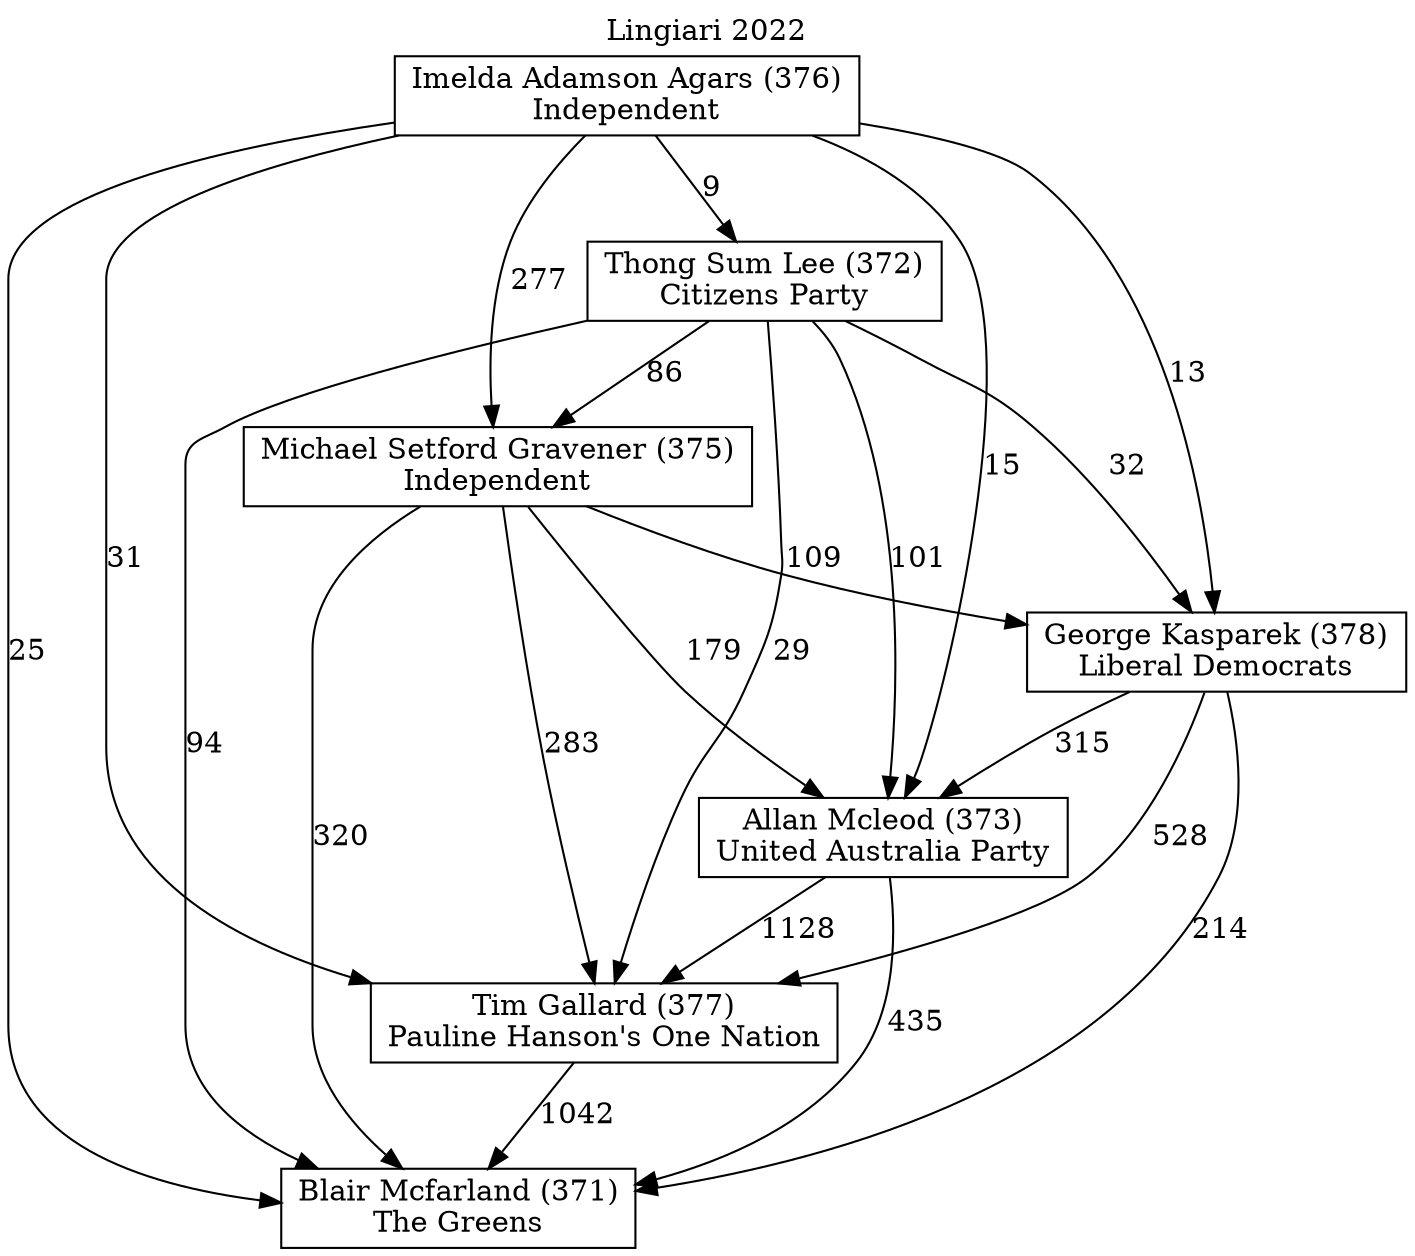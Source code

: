 // House preference flow
digraph "Blair Mcfarland (371)_Lingiari_2022" {
	graph [label="Lingiari 2022" labelloc=t mclimit=10]
	node [shape=box]
	"Blair Mcfarland (371)" [label="Blair Mcfarland (371)
The Greens"]
	"Tim Gallard (377)" [label="Tim Gallard (377)
Pauline Hanson's One Nation"]
	"Allan Mcleod (373)" [label="Allan Mcleod (373)
United Australia Party"]
	"George Kasparek (378)" [label="George Kasparek (378)
Liberal Democrats"]
	"Michael Setford Gravener (375)" [label="Michael Setford Gravener (375)
Independent"]
	"Thong Sum Lee (372)" [label="Thong Sum Lee (372)
Citizens Party"]
	"Imelda Adamson Agars (376)" [label="Imelda Adamson Agars (376)
Independent"]
	"Blair Mcfarland (371)" [label="Blair Mcfarland (371)
The Greens"]
	"Allan Mcleod (373)" [label="Allan Mcleod (373)
United Australia Party"]
	"George Kasparek (378)" [label="George Kasparek (378)
Liberal Democrats"]
	"Michael Setford Gravener (375)" [label="Michael Setford Gravener (375)
Independent"]
	"Thong Sum Lee (372)" [label="Thong Sum Lee (372)
Citizens Party"]
	"Imelda Adamson Agars (376)" [label="Imelda Adamson Agars (376)
Independent"]
	"Blair Mcfarland (371)" [label="Blair Mcfarland (371)
The Greens"]
	"George Kasparek (378)" [label="George Kasparek (378)
Liberal Democrats"]
	"Michael Setford Gravener (375)" [label="Michael Setford Gravener (375)
Independent"]
	"Thong Sum Lee (372)" [label="Thong Sum Lee (372)
Citizens Party"]
	"Imelda Adamson Agars (376)" [label="Imelda Adamson Agars (376)
Independent"]
	"Blair Mcfarland (371)" [label="Blair Mcfarland (371)
The Greens"]
	"Michael Setford Gravener (375)" [label="Michael Setford Gravener (375)
Independent"]
	"Thong Sum Lee (372)" [label="Thong Sum Lee (372)
Citizens Party"]
	"Imelda Adamson Agars (376)" [label="Imelda Adamson Agars (376)
Independent"]
	"Blair Mcfarland (371)" [label="Blair Mcfarland (371)
The Greens"]
	"Thong Sum Lee (372)" [label="Thong Sum Lee (372)
Citizens Party"]
	"Imelda Adamson Agars (376)" [label="Imelda Adamson Agars (376)
Independent"]
	"Blair Mcfarland (371)" [label="Blair Mcfarland (371)
The Greens"]
	"Imelda Adamson Agars (376)" [label="Imelda Adamson Agars (376)
Independent"]
	"Imelda Adamson Agars (376)" [label="Imelda Adamson Agars (376)
Independent"]
	"Thong Sum Lee (372)" [label="Thong Sum Lee (372)
Citizens Party"]
	"Imelda Adamson Agars (376)" [label="Imelda Adamson Agars (376)
Independent"]
	"Imelda Adamson Agars (376)" [label="Imelda Adamson Agars (376)
Independent"]
	"Michael Setford Gravener (375)" [label="Michael Setford Gravener (375)
Independent"]
	"Thong Sum Lee (372)" [label="Thong Sum Lee (372)
Citizens Party"]
	"Imelda Adamson Agars (376)" [label="Imelda Adamson Agars (376)
Independent"]
	"Michael Setford Gravener (375)" [label="Michael Setford Gravener (375)
Independent"]
	"Imelda Adamson Agars (376)" [label="Imelda Adamson Agars (376)
Independent"]
	"Imelda Adamson Agars (376)" [label="Imelda Adamson Agars (376)
Independent"]
	"Thong Sum Lee (372)" [label="Thong Sum Lee (372)
Citizens Party"]
	"Imelda Adamson Agars (376)" [label="Imelda Adamson Agars (376)
Independent"]
	"Imelda Adamson Agars (376)" [label="Imelda Adamson Agars (376)
Independent"]
	"George Kasparek (378)" [label="George Kasparek (378)
Liberal Democrats"]
	"Michael Setford Gravener (375)" [label="Michael Setford Gravener (375)
Independent"]
	"Thong Sum Lee (372)" [label="Thong Sum Lee (372)
Citizens Party"]
	"Imelda Adamson Agars (376)" [label="Imelda Adamson Agars (376)
Independent"]
	"George Kasparek (378)" [label="George Kasparek (378)
Liberal Democrats"]
	"Thong Sum Lee (372)" [label="Thong Sum Lee (372)
Citizens Party"]
	"Imelda Adamson Agars (376)" [label="Imelda Adamson Agars (376)
Independent"]
	"George Kasparek (378)" [label="George Kasparek (378)
Liberal Democrats"]
	"Imelda Adamson Agars (376)" [label="Imelda Adamson Agars (376)
Independent"]
	"Imelda Adamson Agars (376)" [label="Imelda Adamson Agars (376)
Independent"]
	"Thong Sum Lee (372)" [label="Thong Sum Lee (372)
Citizens Party"]
	"Imelda Adamson Agars (376)" [label="Imelda Adamson Agars (376)
Independent"]
	"Imelda Adamson Agars (376)" [label="Imelda Adamson Agars (376)
Independent"]
	"Michael Setford Gravener (375)" [label="Michael Setford Gravener (375)
Independent"]
	"Thong Sum Lee (372)" [label="Thong Sum Lee (372)
Citizens Party"]
	"Imelda Adamson Agars (376)" [label="Imelda Adamson Agars (376)
Independent"]
	"Michael Setford Gravener (375)" [label="Michael Setford Gravener (375)
Independent"]
	"Imelda Adamson Agars (376)" [label="Imelda Adamson Agars (376)
Independent"]
	"Imelda Adamson Agars (376)" [label="Imelda Adamson Agars (376)
Independent"]
	"Thong Sum Lee (372)" [label="Thong Sum Lee (372)
Citizens Party"]
	"Imelda Adamson Agars (376)" [label="Imelda Adamson Agars (376)
Independent"]
	"Imelda Adamson Agars (376)" [label="Imelda Adamson Agars (376)
Independent"]
	"Allan Mcleod (373)" [label="Allan Mcleod (373)
United Australia Party"]
	"George Kasparek (378)" [label="George Kasparek (378)
Liberal Democrats"]
	"Michael Setford Gravener (375)" [label="Michael Setford Gravener (375)
Independent"]
	"Thong Sum Lee (372)" [label="Thong Sum Lee (372)
Citizens Party"]
	"Imelda Adamson Agars (376)" [label="Imelda Adamson Agars (376)
Independent"]
	"Allan Mcleod (373)" [label="Allan Mcleod (373)
United Australia Party"]
	"Michael Setford Gravener (375)" [label="Michael Setford Gravener (375)
Independent"]
	"Thong Sum Lee (372)" [label="Thong Sum Lee (372)
Citizens Party"]
	"Imelda Adamson Agars (376)" [label="Imelda Adamson Agars (376)
Independent"]
	"Allan Mcleod (373)" [label="Allan Mcleod (373)
United Australia Party"]
	"Thong Sum Lee (372)" [label="Thong Sum Lee (372)
Citizens Party"]
	"Imelda Adamson Agars (376)" [label="Imelda Adamson Agars (376)
Independent"]
	"Allan Mcleod (373)" [label="Allan Mcleod (373)
United Australia Party"]
	"Imelda Adamson Agars (376)" [label="Imelda Adamson Agars (376)
Independent"]
	"Imelda Adamson Agars (376)" [label="Imelda Adamson Agars (376)
Independent"]
	"Thong Sum Lee (372)" [label="Thong Sum Lee (372)
Citizens Party"]
	"Imelda Adamson Agars (376)" [label="Imelda Adamson Agars (376)
Independent"]
	"Imelda Adamson Agars (376)" [label="Imelda Adamson Agars (376)
Independent"]
	"Michael Setford Gravener (375)" [label="Michael Setford Gravener (375)
Independent"]
	"Thong Sum Lee (372)" [label="Thong Sum Lee (372)
Citizens Party"]
	"Imelda Adamson Agars (376)" [label="Imelda Adamson Agars (376)
Independent"]
	"Michael Setford Gravener (375)" [label="Michael Setford Gravener (375)
Independent"]
	"Imelda Adamson Agars (376)" [label="Imelda Adamson Agars (376)
Independent"]
	"Imelda Adamson Agars (376)" [label="Imelda Adamson Agars (376)
Independent"]
	"Thong Sum Lee (372)" [label="Thong Sum Lee (372)
Citizens Party"]
	"Imelda Adamson Agars (376)" [label="Imelda Adamson Agars (376)
Independent"]
	"Imelda Adamson Agars (376)" [label="Imelda Adamson Agars (376)
Independent"]
	"George Kasparek (378)" [label="George Kasparek (378)
Liberal Democrats"]
	"Michael Setford Gravener (375)" [label="Michael Setford Gravener (375)
Independent"]
	"Thong Sum Lee (372)" [label="Thong Sum Lee (372)
Citizens Party"]
	"Imelda Adamson Agars (376)" [label="Imelda Adamson Agars (376)
Independent"]
	"George Kasparek (378)" [label="George Kasparek (378)
Liberal Democrats"]
	"Thong Sum Lee (372)" [label="Thong Sum Lee (372)
Citizens Party"]
	"Imelda Adamson Agars (376)" [label="Imelda Adamson Agars (376)
Independent"]
	"George Kasparek (378)" [label="George Kasparek (378)
Liberal Democrats"]
	"Imelda Adamson Agars (376)" [label="Imelda Adamson Agars (376)
Independent"]
	"Imelda Adamson Agars (376)" [label="Imelda Adamson Agars (376)
Independent"]
	"Thong Sum Lee (372)" [label="Thong Sum Lee (372)
Citizens Party"]
	"Imelda Adamson Agars (376)" [label="Imelda Adamson Agars (376)
Independent"]
	"Imelda Adamson Agars (376)" [label="Imelda Adamson Agars (376)
Independent"]
	"Michael Setford Gravener (375)" [label="Michael Setford Gravener (375)
Independent"]
	"Thong Sum Lee (372)" [label="Thong Sum Lee (372)
Citizens Party"]
	"Imelda Adamson Agars (376)" [label="Imelda Adamson Agars (376)
Independent"]
	"Michael Setford Gravener (375)" [label="Michael Setford Gravener (375)
Independent"]
	"Imelda Adamson Agars (376)" [label="Imelda Adamson Agars (376)
Independent"]
	"Imelda Adamson Agars (376)" [label="Imelda Adamson Agars (376)
Independent"]
	"Thong Sum Lee (372)" [label="Thong Sum Lee (372)
Citizens Party"]
	"Imelda Adamson Agars (376)" [label="Imelda Adamson Agars (376)
Independent"]
	"Imelda Adamson Agars (376)" [label="Imelda Adamson Agars (376)
Independent"]
	"Tim Gallard (377)" [label="Tim Gallard (377)
Pauline Hanson's One Nation"]
	"Allan Mcleod (373)" [label="Allan Mcleod (373)
United Australia Party"]
	"George Kasparek (378)" [label="George Kasparek (378)
Liberal Democrats"]
	"Michael Setford Gravener (375)" [label="Michael Setford Gravener (375)
Independent"]
	"Thong Sum Lee (372)" [label="Thong Sum Lee (372)
Citizens Party"]
	"Imelda Adamson Agars (376)" [label="Imelda Adamson Agars (376)
Independent"]
	"Tim Gallard (377)" [label="Tim Gallard (377)
Pauline Hanson's One Nation"]
	"George Kasparek (378)" [label="George Kasparek (378)
Liberal Democrats"]
	"Michael Setford Gravener (375)" [label="Michael Setford Gravener (375)
Independent"]
	"Thong Sum Lee (372)" [label="Thong Sum Lee (372)
Citizens Party"]
	"Imelda Adamson Agars (376)" [label="Imelda Adamson Agars (376)
Independent"]
	"Tim Gallard (377)" [label="Tim Gallard (377)
Pauline Hanson's One Nation"]
	"Michael Setford Gravener (375)" [label="Michael Setford Gravener (375)
Independent"]
	"Thong Sum Lee (372)" [label="Thong Sum Lee (372)
Citizens Party"]
	"Imelda Adamson Agars (376)" [label="Imelda Adamson Agars (376)
Independent"]
	"Tim Gallard (377)" [label="Tim Gallard (377)
Pauline Hanson's One Nation"]
	"Thong Sum Lee (372)" [label="Thong Sum Lee (372)
Citizens Party"]
	"Imelda Adamson Agars (376)" [label="Imelda Adamson Agars (376)
Independent"]
	"Tim Gallard (377)" [label="Tim Gallard (377)
Pauline Hanson's One Nation"]
	"Imelda Adamson Agars (376)" [label="Imelda Adamson Agars (376)
Independent"]
	"Imelda Adamson Agars (376)" [label="Imelda Adamson Agars (376)
Independent"]
	"Thong Sum Lee (372)" [label="Thong Sum Lee (372)
Citizens Party"]
	"Imelda Adamson Agars (376)" [label="Imelda Adamson Agars (376)
Independent"]
	"Imelda Adamson Agars (376)" [label="Imelda Adamson Agars (376)
Independent"]
	"Michael Setford Gravener (375)" [label="Michael Setford Gravener (375)
Independent"]
	"Thong Sum Lee (372)" [label="Thong Sum Lee (372)
Citizens Party"]
	"Imelda Adamson Agars (376)" [label="Imelda Adamson Agars (376)
Independent"]
	"Michael Setford Gravener (375)" [label="Michael Setford Gravener (375)
Independent"]
	"Imelda Adamson Agars (376)" [label="Imelda Adamson Agars (376)
Independent"]
	"Imelda Adamson Agars (376)" [label="Imelda Adamson Agars (376)
Independent"]
	"Thong Sum Lee (372)" [label="Thong Sum Lee (372)
Citizens Party"]
	"Imelda Adamson Agars (376)" [label="Imelda Adamson Agars (376)
Independent"]
	"Imelda Adamson Agars (376)" [label="Imelda Adamson Agars (376)
Independent"]
	"George Kasparek (378)" [label="George Kasparek (378)
Liberal Democrats"]
	"Michael Setford Gravener (375)" [label="Michael Setford Gravener (375)
Independent"]
	"Thong Sum Lee (372)" [label="Thong Sum Lee (372)
Citizens Party"]
	"Imelda Adamson Agars (376)" [label="Imelda Adamson Agars (376)
Independent"]
	"George Kasparek (378)" [label="George Kasparek (378)
Liberal Democrats"]
	"Thong Sum Lee (372)" [label="Thong Sum Lee (372)
Citizens Party"]
	"Imelda Adamson Agars (376)" [label="Imelda Adamson Agars (376)
Independent"]
	"George Kasparek (378)" [label="George Kasparek (378)
Liberal Democrats"]
	"Imelda Adamson Agars (376)" [label="Imelda Adamson Agars (376)
Independent"]
	"Imelda Adamson Agars (376)" [label="Imelda Adamson Agars (376)
Independent"]
	"Thong Sum Lee (372)" [label="Thong Sum Lee (372)
Citizens Party"]
	"Imelda Adamson Agars (376)" [label="Imelda Adamson Agars (376)
Independent"]
	"Imelda Adamson Agars (376)" [label="Imelda Adamson Agars (376)
Independent"]
	"Michael Setford Gravener (375)" [label="Michael Setford Gravener (375)
Independent"]
	"Thong Sum Lee (372)" [label="Thong Sum Lee (372)
Citizens Party"]
	"Imelda Adamson Agars (376)" [label="Imelda Adamson Agars (376)
Independent"]
	"Michael Setford Gravener (375)" [label="Michael Setford Gravener (375)
Independent"]
	"Imelda Adamson Agars (376)" [label="Imelda Adamson Agars (376)
Independent"]
	"Imelda Adamson Agars (376)" [label="Imelda Adamson Agars (376)
Independent"]
	"Thong Sum Lee (372)" [label="Thong Sum Lee (372)
Citizens Party"]
	"Imelda Adamson Agars (376)" [label="Imelda Adamson Agars (376)
Independent"]
	"Imelda Adamson Agars (376)" [label="Imelda Adamson Agars (376)
Independent"]
	"Allan Mcleod (373)" [label="Allan Mcleod (373)
United Australia Party"]
	"George Kasparek (378)" [label="George Kasparek (378)
Liberal Democrats"]
	"Michael Setford Gravener (375)" [label="Michael Setford Gravener (375)
Independent"]
	"Thong Sum Lee (372)" [label="Thong Sum Lee (372)
Citizens Party"]
	"Imelda Adamson Agars (376)" [label="Imelda Adamson Agars (376)
Independent"]
	"Allan Mcleod (373)" [label="Allan Mcleod (373)
United Australia Party"]
	"Michael Setford Gravener (375)" [label="Michael Setford Gravener (375)
Independent"]
	"Thong Sum Lee (372)" [label="Thong Sum Lee (372)
Citizens Party"]
	"Imelda Adamson Agars (376)" [label="Imelda Adamson Agars (376)
Independent"]
	"Allan Mcleod (373)" [label="Allan Mcleod (373)
United Australia Party"]
	"Thong Sum Lee (372)" [label="Thong Sum Lee (372)
Citizens Party"]
	"Imelda Adamson Agars (376)" [label="Imelda Adamson Agars (376)
Independent"]
	"Allan Mcleod (373)" [label="Allan Mcleod (373)
United Australia Party"]
	"Imelda Adamson Agars (376)" [label="Imelda Adamson Agars (376)
Independent"]
	"Imelda Adamson Agars (376)" [label="Imelda Adamson Agars (376)
Independent"]
	"Thong Sum Lee (372)" [label="Thong Sum Lee (372)
Citizens Party"]
	"Imelda Adamson Agars (376)" [label="Imelda Adamson Agars (376)
Independent"]
	"Imelda Adamson Agars (376)" [label="Imelda Adamson Agars (376)
Independent"]
	"Michael Setford Gravener (375)" [label="Michael Setford Gravener (375)
Independent"]
	"Thong Sum Lee (372)" [label="Thong Sum Lee (372)
Citizens Party"]
	"Imelda Adamson Agars (376)" [label="Imelda Adamson Agars (376)
Independent"]
	"Michael Setford Gravener (375)" [label="Michael Setford Gravener (375)
Independent"]
	"Imelda Adamson Agars (376)" [label="Imelda Adamson Agars (376)
Independent"]
	"Imelda Adamson Agars (376)" [label="Imelda Adamson Agars (376)
Independent"]
	"Thong Sum Lee (372)" [label="Thong Sum Lee (372)
Citizens Party"]
	"Imelda Adamson Agars (376)" [label="Imelda Adamson Agars (376)
Independent"]
	"Imelda Adamson Agars (376)" [label="Imelda Adamson Agars (376)
Independent"]
	"George Kasparek (378)" [label="George Kasparek (378)
Liberal Democrats"]
	"Michael Setford Gravener (375)" [label="Michael Setford Gravener (375)
Independent"]
	"Thong Sum Lee (372)" [label="Thong Sum Lee (372)
Citizens Party"]
	"Imelda Adamson Agars (376)" [label="Imelda Adamson Agars (376)
Independent"]
	"George Kasparek (378)" [label="George Kasparek (378)
Liberal Democrats"]
	"Thong Sum Lee (372)" [label="Thong Sum Lee (372)
Citizens Party"]
	"Imelda Adamson Agars (376)" [label="Imelda Adamson Agars (376)
Independent"]
	"George Kasparek (378)" [label="George Kasparek (378)
Liberal Democrats"]
	"Imelda Adamson Agars (376)" [label="Imelda Adamson Agars (376)
Independent"]
	"Imelda Adamson Agars (376)" [label="Imelda Adamson Agars (376)
Independent"]
	"Thong Sum Lee (372)" [label="Thong Sum Lee (372)
Citizens Party"]
	"Imelda Adamson Agars (376)" [label="Imelda Adamson Agars (376)
Independent"]
	"Imelda Adamson Agars (376)" [label="Imelda Adamson Agars (376)
Independent"]
	"Michael Setford Gravener (375)" [label="Michael Setford Gravener (375)
Independent"]
	"Thong Sum Lee (372)" [label="Thong Sum Lee (372)
Citizens Party"]
	"Imelda Adamson Agars (376)" [label="Imelda Adamson Agars (376)
Independent"]
	"Michael Setford Gravener (375)" [label="Michael Setford Gravener (375)
Independent"]
	"Imelda Adamson Agars (376)" [label="Imelda Adamson Agars (376)
Independent"]
	"Imelda Adamson Agars (376)" [label="Imelda Adamson Agars (376)
Independent"]
	"Thong Sum Lee (372)" [label="Thong Sum Lee (372)
Citizens Party"]
	"Imelda Adamson Agars (376)" [label="Imelda Adamson Agars (376)
Independent"]
	"Imelda Adamson Agars (376)" [label="Imelda Adamson Agars (376)
Independent"]
	"Tim Gallard (377)" -> "Blair Mcfarland (371)" [label=1042]
	"Allan Mcleod (373)" -> "Tim Gallard (377)" [label=1128]
	"George Kasparek (378)" -> "Allan Mcleod (373)" [label=315]
	"Michael Setford Gravener (375)" -> "George Kasparek (378)" [label=109]
	"Thong Sum Lee (372)" -> "Michael Setford Gravener (375)" [label=86]
	"Imelda Adamson Agars (376)" -> "Thong Sum Lee (372)" [label=9]
	"Allan Mcleod (373)" -> "Blair Mcfarland (371)" [label=435]
	"George Kasparek (378)" -> "Blair Mcfarland (371)" [label=214]
	"Michael Setford Gravener (375)" -> "Blair Mcfarland (371)" [label=320]
	"Thong Sum Lee (372)" -> "Blair Mcfarland (371)" [label=94]
	"Imelda Adamson Agars (376)" -> "Blair Mcfarland (371)" [label=25]
	"Imelda Adamson Agars (376)" -> "Michael Setford Gravener (375)" [label=277]
	"Thong Sum Lee (372)" -> "George Kasparek (378)" [label=32]
	"Imelda Adamson Agars (376)" -> "George Kasparek (378)" [label=13]
	"Michael Setford Gravener (375)" -> "Allan Mcleod (373)" [label=179]
	"Thong Sum Lee (372)" -> "Allan Mcleod (373)" [label=101]
	"Imelda Adamson Agars (376)" -> "Allan Mcleod (373)" [label=15]
	"George Kasparek (378)" -> "Tim Gallard (377)" [label=528]
	"Michael Setford Gravener (375)" -> "Tim Gallard (377)" [label=283]
	"Thong Sum Lee (372)" -> "Tim Gallard (377)" [label=29]
	"Imelda Adamson Agars (376)" -> "Tim Gallard (377)" [label=31]
}
